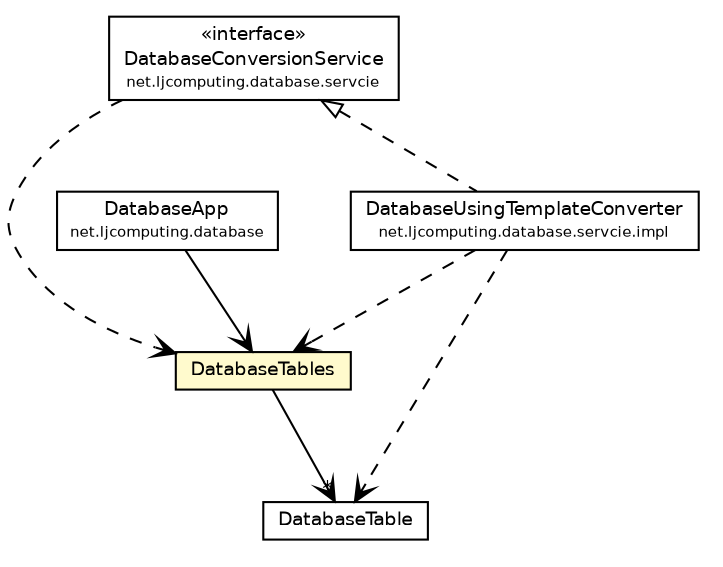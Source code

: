 #!/usr/local/bin/dot
#
# Class diagram 
# Generated by UMLGraph version R5_6 (http://www.umlgraph.org/)
#

digraph G {
	edge [fontname="Helvetica",fontsize=10,labelfontname="Helvetica",labelfontsize=10];
	node [fontname="Helvetica",fontsize=10,shape=plaintext];
	nodesep=0.25;
	ranksep=0.5;
	// net.ljcomputing.database.servcie.impl.DatabaseUsingTemplateConverter
	c776 [label=<<table title="net.ljcomputing.database.servcie.impl.DatabaseUsingTemplateConverter" border="0" cellborder="1" cellspacing="0" cellpadding="2" port="p" href="../servcie/impl/DatabaseUsingTemplateConverter.html">
		<tr><td><table border="0" cellspacing="0" cellpadding="1">
<tr><td align="center" balign="center"> DatabaseUsingTemplateConverter </td></tr>
<tr><td align="center" balign="center"><font point-size="7.0"> net.ljcomputing.database.servcie.impl </font></td></tr>
		</table></td></tr>
		</table>>, URL="../servcie/impl/DatabaseUsingTemplateConverter.html", fontname="Helvetica", fontcolor="black", fontsize=9.0];
	// net.ljcomputing.database.servcie.DatabaseConversionService
	c779 [label=<<table title="net.ljcomputing.database.servcie.DatabaseConversionService" border="0" cellborder="1" cellspacing="0" cellpadding="2" port="p" href="../servcie/DatabaseConversionService.html">
		<tr><td><table border="0" cellspacing="0" cellpadding="1">
<tr><td align="center" balign="center"> &#171;interface&#187; </td></tr>
<tr><td align="center" balign="center"> DatabaseConversionService </td></tr>
<tr><td align="center" balign="center"><font point-size="7.0"> net.ljcomputing.database.servcie </font></td></tr>
		</table></td></tr>
		</table>>, URL="../servcie/DatabaseConversionService.html", fontname="Helvetica", fontcolor="black", fontsize=9.0];
	// net.ljcomputing.database.DatabaseApp
	c793 [label=<<table title="net.ljcomputing.database.DatabaseApp" border="0" cellborder="1" cellspacing="0" cellpadding="2" port="p" href="../DatabaseApp.html">
		<tr><td><table border="0" cellspacing="0" cellpadding="1">
<tr><td align="center" balign="center"> DatabaseApp </td></tr>
<tr><td align="center" balign="center"><font point-size="7.0"> net.ljcomputing.database </font></td></tr>
		</table></td></tr>
		</table>>, URL="../DatabaseApp.html", fontname="Helvetica", fontcolor="black", fontsize=9.0];
	// net.ljcomputing.database.model.DatabaseTables
	c794 [label=<<table title="net.ljcomputing.database.model.DatabaseTables" border="0" cellborder="1" cellspacing="0" cellpadding="2" port="p" bgcolor="lemonChiffon" href="./DatabaseTables.html">
		<tr><td><table border="0" cellspacing="0" cellpadding="1">
<tr><td align="center" balign="center"> DatabaseTables </td></tr>
		</table></td></tr>
		</table>>, URL="./DatabaseTables.html", fontname="Helvetica", fontcolor="black", fontsize=9.0];
	// net.ljcomputing.database.model.DatabaseTable
	c795 [label=<<table title="net.ljcomputing.database.model.DatabaseTable" border="0" cellborder="1" cellspacing="0" cellpadding="2" port="p" href="./DatabaseTable.html">
		<tr><td><table border="0" cellspacing="0" cellpadding="1">
<tr><td align="center" balign="center"> DatabaseTable </td></tr>
		</table></td></tr>
		</table>>, URL="./DatabaseTable.html", fontname="Helvetica", fontcolor="black", fontsize=9.0];
	//net.ljcomputing.database.servcie.impl.DatabaseUsingTemplateConverter implements net.ljcomputing.database.servcie.DatabaseConversionService
	c779:p -> c776:p [dir=back,arrowtail=empty,style=dashed];
	// net.ljcomputing.database.DatabaseApp NAVASSOC net.ljcomputing.database.model.DatabaseTables
	c793:p -> c794:p [taillabel="", label="", headlabel="", fontname="Helvetica", fontcolor="black", fontsize=10.0, color="black", arrowhead=open];
	// net.ljcomputing.database.model.DatabaseTables NAVASSOC net.ljcomputing.database.model.DatabaseTable
	c794:p -> c795:p [taillabel="", label="", headlabel="*", fontname="Helvetica", fontcolor="black", fontsize=10.0, color="black", arrowhead=open];
	// net.ljcomputing.database.servcie.impl.DatabaseUsingTemplateConverter DEPEND net.ljcomputing.database.model.DatabaseTables
	c776:p -> c794:p [taillabel="", label="", headlabel="", fontname="Helvetica", fontcolor="black", fontsize=10.0, color="black", arrowhead=open, style=dashed];
	// net.ljcomputing.database.servcie.impl.DatabaseUsingTemplateConverter DEPEND net.ljcomputing.database.model.DatabaseTable
	c776:p -> c795:p [taillabel="", label="", headlabel="", fontname="Helvetica", fontcolor="black", fontsize=10.0, color="black", arrowhead=open, style=dashed];
	// net.ljcomputing.database.servcie.DatabaseConversionService DEPEND net.ljcomputing.database.model.DatabaseTables
	c779:p -> c794:p [taillabel="", label="", headlabel="", fontname="Helvetica", fontcolor="black", fontsize=10.0, color="black", arrowhead=open, style=dashed];
}

